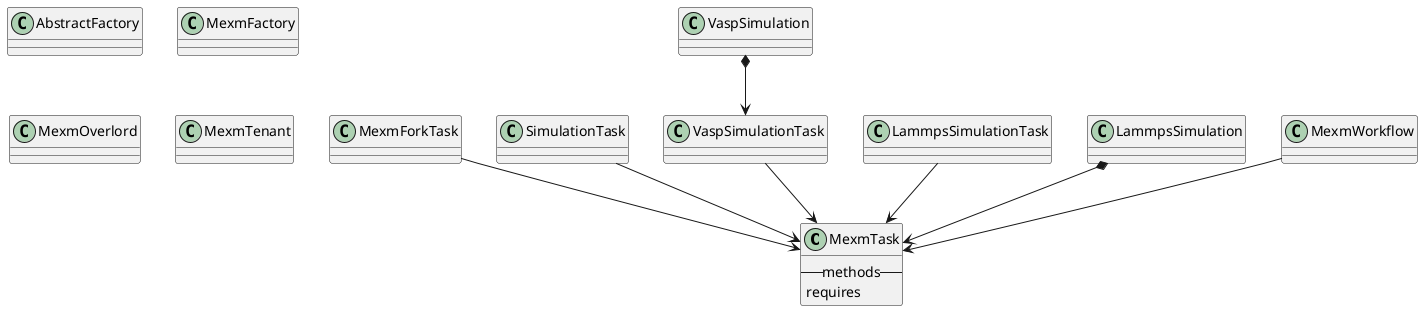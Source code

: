 @startuml
    class MexmTask{
        -- methods --
        requires
    }
    
    class MexmForkTask
    MexmForkTask --> MexmTask
    
    class SimulationTask
    SimulationTask --> MexmTask

    class VaspSimulationTask
    VaspSimulationTask --> MexmTask
    VaspSimulation *--> VaspSimulationTask

    class LammpsSimulationTask 
    LammpsSimulationTask --> MexmTask
    LammpsSimulation *--> MexmTask

    class MexmWorkflow
    MexmWorkflow --> MexmTask

    class AbstractFactory

    
    class MexmFactory
    
    class MexmOverlord

    class MexmTenant

@enduml